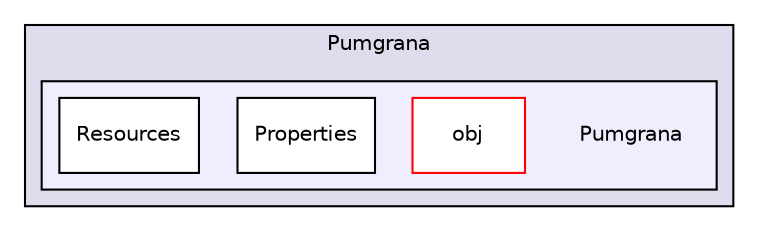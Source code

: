 digraph "C:/Users/Tristan/Documents/Visual Studio 2013/Projects/Pumgrana/Pumgrana" {
  compound=true
  node [ fontsize="10", fontname="Helvetica"];
  edge [ labelfontsize="10", labelfontname="Helvetica"];
  subgraph clusterdir_a4857598ea2608090539268d0aafcc56 {
    graph [ bgcolor="#ddddee", pencolor="black", label="Pumgrana" fontname="Helvetica", fontsize="10", URL="dir_a4857598ea2608090539268d0aafcc56.html"]
  subgraph clusterdir_f5b3a16be69485fd487cebc58f99b217 {
    graph [ bgcolor="#eeeeff", pencolor="black", label="" URL="dir_f5b3a16be69485fd487cebc58f99b217.html"];
    dir_f5b3a16be69485fd487cebc58f99b217 [shape=plaintext label="Pumgrana"];
    dir_0cb33383d0b0222c1173b8385d9cce2d [shape=box label="obj" color="red" fillcolor="white" style="filled" URL="dir_0cb33383d0b0222c1173b8385d9cce2d.html"];
    dir_4368bb67d50ca659bbc64784df074500 [shape=box label="Properties" color="black" fillcolor="white" style="filled" URL="dir_4368bb67d50ca659bbc64784df074500.html"];
    dir_520de9956ba7485cd50cc2a4d4517352 [shape=box label="Resources" color="black" fillcolor="white" style="filled" URL="dir_520de9956ba7485cd50cc2a4d4517352.html"];
  }
  }
}
